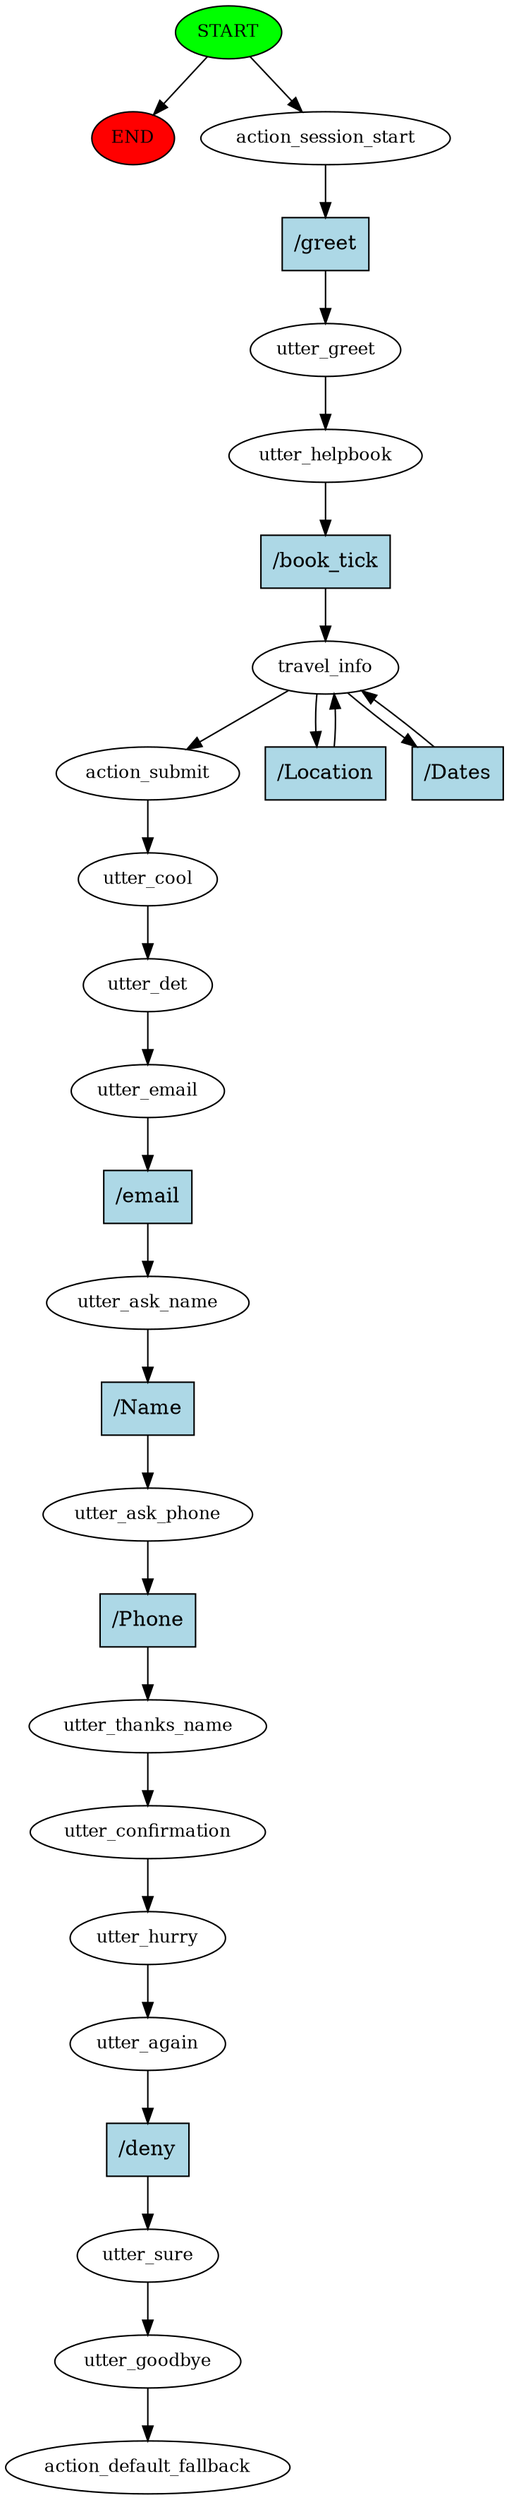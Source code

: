 digraph  {
0 [class="start active", fillcolor=green, fontsize=12, label=START, style=filled];
"-1" [class=end, fillcolor=red, fontsize=12, label=END, style=filled];
1 [class=active, fontsize=12, label=action_session_start];
2 [class=active, fontsize=12, label=utter_greet];
3 [class=active, fontsize=12, label=utter_helpbook];
4 [class=active, fontsize=12, label=travel_info];
7 [class=active, fontsize=12, label=action_submit];
8 [class=active, fontsize=12, label=utter_cool];
9 [class=active, fontsize=12, label=utter_det];
10 [class=active, fontsize=12, label=utter_email];
11 [class=active, fontsize=12, label=utter_ask_name];
12 [class=active, fontsize=12, label=utter_ask_phone];
13 [class=active, fontsize=12, label=utter_thanks_name];
14 [class=active, fontsize=12, label=utter_confirmation];
15 [class=active, fontsize=12, label=utter_hurry];
16 [class=active, fontsize=12, label=utter_again];
17 [class=active, fontsize=12, label=utter_sure];
18 [class=active, fontsize=12, label=utter_goodbye];
19 [class="dashed active", fontsize=12, label=action_default_fallback];
20 [class="intent active", fillcolor=lightblue, label="/greet", shape=rect, style=filled];
21 [class="intent active", fillcolor=lightblue, label="/book_tick", shape=rect, style=filled];
22 [class="intent active", fillcolor=lightblue, label="/Location", shape=rect, style=filled];
23 [class="intent active", fillcolor=lightblue, label="/Dates", shape=rect, style=filled];
24 [class="intent active", fillcolor=lightblue, label="/email", shape=rect, style=filled];
25 [class="intent active", fillcolor=lightblue, label="/Name", shape=rect, style=filled];
26 [class="intent active", fillcolor=lightblue, label="/Phone", shape=rect, style=filled];
27 [class="intent active", fillcolor=lightblue, label="/deny", shape=rect, style=filled];
0 -> "-1"  [class="", key=NONE, label=""];
0 -> 1  [class=active, key=NONE, label=""];
1 -> 20  [class=active, key=0];
2 -> 3  [class=active, key=NONE, label=""];
3 -> 21  [class=active, key=0];
4 -> 7  [class=active, key=NONE, label=""];
4 -> 22  [class=active, key=0];
4 -> 23  [class=active, key=0];
7 -> 8  [class=active, key=NONE, label=""];
8 -> 9  [class=active, key=NONE, label=""];
9 -> 10  [class=active, key=NONE, label=""];
10 -> 24  [class=active, key=0];
11 -> 25  [class=active, key=0];
12 -> 26  [class=active, key=0];
13 -> 14  [class=active, key=NONE, label=""];
14 -> 15  [class=active, key=NONE, label=""];
15 -> 16  [class=active, key=NONE, label=""];
16 -> 27  [class=active, key=0];
17 -> 18  [class=active, key=NONE, label=""];
18 -> 19  [class=active, key=NONE, label=""];
20 -> 2  [class=active, key=0];
21 -> 4  [class=active, key=0];
22 -> 4  [class=active, key=0];
23 -> 4  [class=active, key=0];
24 -> 11  [class=active, key=0];
25 -> 12  [class=active, key=0];
26 -> 13  [class=active, key=0];
27 -> 17  [class=active, key=0];
}
